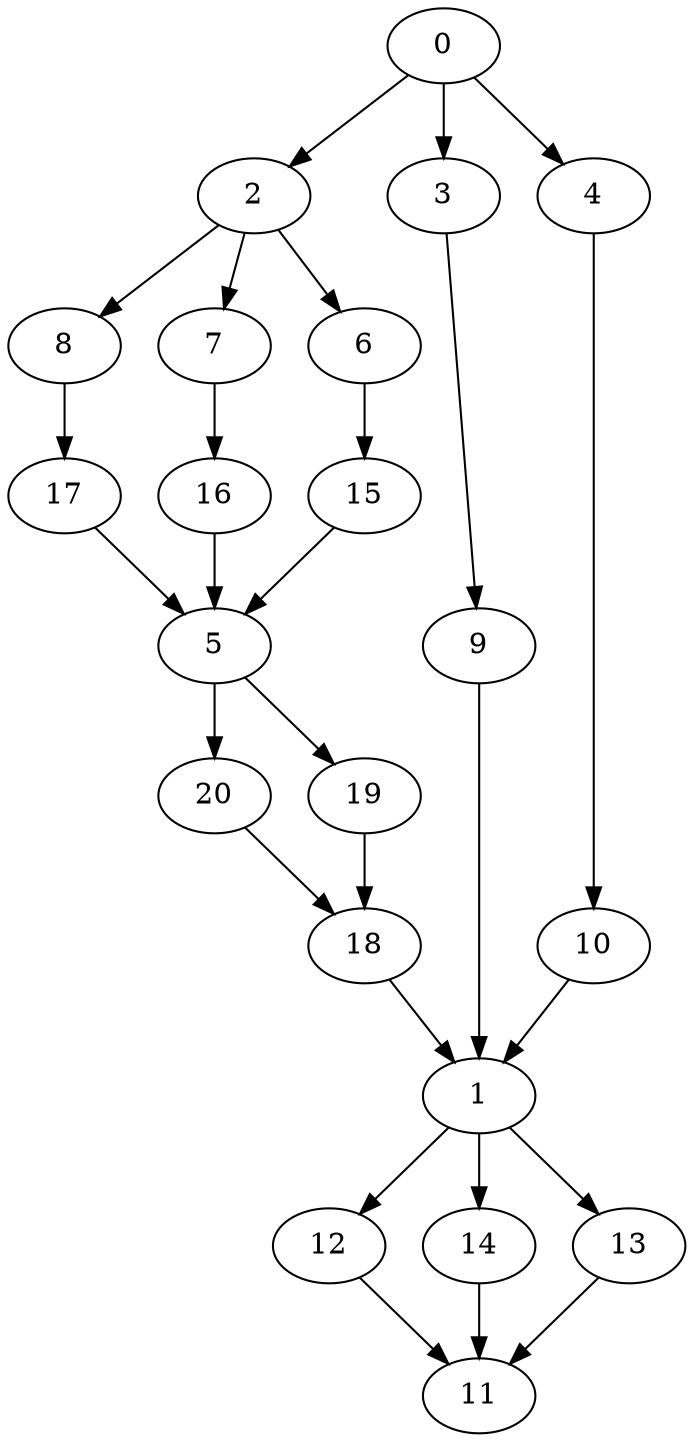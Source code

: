 digraph "SeriesParallel-MaxBf-3_Nodes_21_CCR_10.03_WeightType_Random" {
	graph ["Duplicate states"=0,
		GraphType=S_P,
		"Max states in OPEN"=0,
		Modes="120000ms; topo-ordered tasks, ; Pruning: task equivalence, fixed order ready list, ; F-value: ; Optimisation: best schedule length (\
SL) optimisation on equal, ",
		NumberOfTasks=21,
		"Pruned using list schedule length"=356282,
		"States removed from OPEN"=0,
		TargetSystem="Homogeneous-4",
		"Time to schedule (ms)"=1083,
		"Total idle time"=24,
		"Total schedule length"=112,
		"Total sequential time"=117,
		"Total states created"=687452
	];
	0	["Finish time"=2,
		Processor=0,
		"Start time"=0,
		Weight=2];
	2	["Finish time"=16,
		Processor=0,
		"Start time"=6,
		Weight=10];
	0 -> 2	[Weight=72];
	3	["Finish time"=4,
		Processor=0,
		"Start time"=2,
		Weight=2];
	0 -> 3	[Weight=36];
	4	["Finish time"=29,
		Processor=1,
		"Start time"=24,
		Weight=5];
	0 -> 4	[Weight=22];
	8	["Finish time"=43,
		Processor=0,
		"Start time"=38,
		Weight=5];
	2 -> 8	[Weight=65];
	7	["Finish time"=35,
		Processor=0,
		"Start time"=25,
		Weight=10];
	2 -> 7	[Weight=43];
	6	["Finish time"=20,
		Processor=0,
		"Start time"=16,
		Weight=4];
	2 -> 6	[Weight=43];
	17	["Finish time"=47,
		Processor=0,
		"Start time"=43,
		Weight=4];
	8 -> 17	[Weight=72];
	16	["Finish time"=38,
		Processor=0,
		"Start time"=35,
		Weight=3];
	7 -> 16	[Weight=36];
	15	["Finish time"=25,
		Processor=0,
		"Start time"=20,
		Weight=5];
	6 -> 15	[Weight=65];
	5	["Finish time"=52,
		Processor=0,
		"Start time"=47,
		Weight=5];
	16 -> 5	[Weight=50];
	15 -> 5	[Weight=22];
	17 -> 5	[Weight=22];
	20	["Finish time"=66,
		Processor=0,
		"Start time"=56,
		Weight=10];
	5 -> 20	[Weight=43];
	19	["Finish time"=56,
		Processor=0,
		"Start time"=52,
		Weight=4];
	5 -> 19	[Weight=65];
	9	["Finish time"=6,
		Processor=0,
		"Start time"=4,
		Weight=2];
	3 -> 9	[Weight=50];
	10	["Finish time"=79,
		Processor=0,
		"Start time"=70,
		Weight=9];
	4 -> 10	[Weight=36];
	18	["Finish time"=70,
		Processor=0,
		"Start time"=66,
		Weight=4];
	20 -> 18	[Weight=43];
	19 -> 18	[Weight=36];
	1	["Finish time"=86,
		Processor=0,
		"Start time"=79,
		Weight=7];
	9 -> 1	[Weight=65];
	10 -> 1	[Weight=43];
	18 -> 1	[Weight=29];
	12	["Finish time"=94,
		Processor=0,
		"Start time"=86,
		Weight=8];
	1 -> 12	[Weight=22];
	14	["Finish time"=97,
		Processor=0,
		"Start time"=94,
		Weight=3];
	1 -> 14	[Weight=36];
	13	["Finish time"=104,
		Processor=0,
		"Start time"=97,
		Weight=7];
	1 -> 13	[Weight=57];
	11	["Finish time"=112,
		Processor=0,
		"Start time"=104,
		Weight=8];
	12 -> 11	[Weight=57];
	14 -> 11	[Weight=29];
	13 -> 11	[Weight=14];
}
